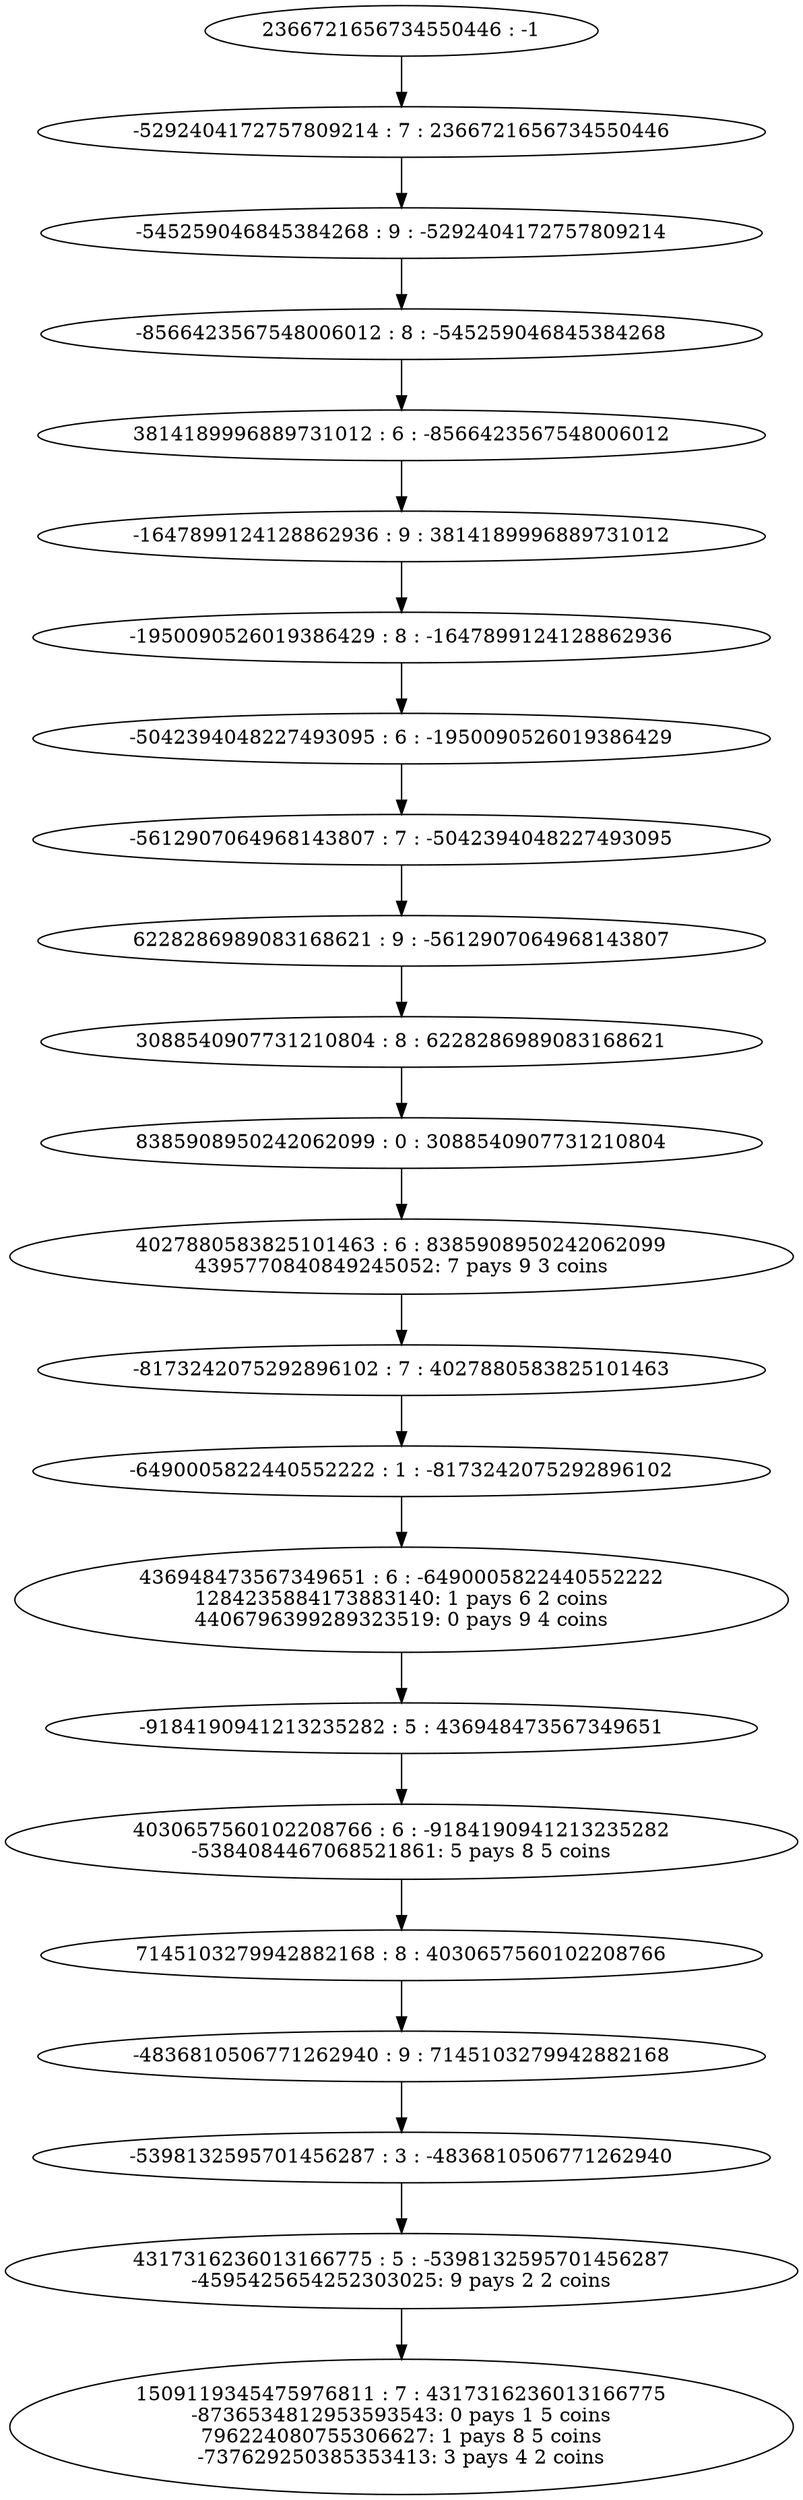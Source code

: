 digraph "plots_10_0.6_0.1_1000000.0_6000.0_2880000.0/tree_6.dot" {
	0 [label="2366721656734550446 : -1"]
	1 [label="-5292404172757809214 : 7 : 2366721656734550446
"]
	2 [label="-545259046845384268 : 9 : -5292404172757809214
"]
	3 [label="-8566423567548006012 : 8 : -545259046845384268
"]
	4 [label="3814189996889731012 : 6 : -8566423567548006012
"]
	5 [label="-1647899124128862936 : 9 : 3814189996889731012
"]
	6 [label="-1950090526019386429 : 8 : -1647899124128862936
"]
	7 [label="-5042394048227493095 : 6 : -1950090526019386429
"]
	8 [label="-5612907064968143807 : 7 : -5042394048227493095
"]
	9 [label="6228286989083168621 : 9 : -5612907064968143807
"]
	10 [label="3088540907731210804 : 8 : 6228286989083168621
"]
	11 [label="8385908950242062099 : 0 : 3088540907731210804
"]
	12 [label="4027880583825101463 : 6 : 8385908950242062099
4395770840849245052: 7 pays 9 3 coins
"]
	13 [label="-8173242075292896102 : 7 : 4027880583825101463
"]
	14 [label="-6490005822440552222 : 1 : -8173242075292896102
"]
	15 [label="436948473567349651 : 6 : -6490005822440552222
1284235884173883140: 1 pays 6 2 coins
4406796399289323519: 0 pays 9 4 coins
"]
	16 [label="-9184190941213235282 : 5 : 436948473567349651
"]
	17 [label="4030657560102208766 : 6 : -9184190941213235282
-5384084467068521861: 5 pays 8 5 coins
"]
	18 [label="7145103279942882168 : 8 : 4030657560102208766
"]
	19 [label="-4836810506771262940 : 9 : 7145103279942882168
"]
	20 [label="-5398132595701456287 : 3 : -4836810506771262940
"]
	21 [label="4317316236013166775 : 5 : -5398132595701456287
-4595425654252303025: 9 pays 2 2 coins
"]
	22 [label="1509119345475976811 : 7 : 4317316236013166775
-8736534812953593543: 0 pays 1 5 coins
796224080755306627: 1 pays 8 5 coins
-737629250385353413: 3 pays 4 2 coins
"]
	0 -> 1
	1 -> 2
	2 -> 3
	3 -> 4
	4 -> 5
	5 -> 6
	6 -> 7
	7 -> 8
	8 -> 9
	9 -> 10
	10 -> 11
	11 -> 12
	12 -> 13
	13 -> 14
	14 -> 15
	15 -> 16
	16 -> 17
	17 -> 18
	18 -> 19
	19 -> 20
	20 -> 21
	21 -> 22
}
